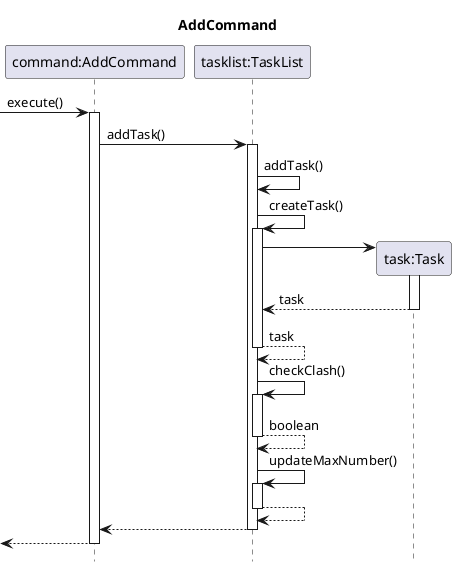 @startuml
hide footbox
title AddCommand

participant "command:AddCommand" as AddCommand
participant "tasklist:TaskList" as TaskList
participant "task:Task" as Task


->AddCommand: execute()
activate AddCommand
AddCommand->TaskList: addTask()
activate TaskList

TaskList->TaskList: addTask()

TaskList->TaskList: createTask()
activate TaskList
create Task
TaskList->Task:
activate Task
return task
TaskList-->TaskList: task
deactivate TaskList

TaskList->TaskList: checkClash()
activate TaskList
return boolean
TaskList->TaskList: updateMaxNumber()
activate TaskList
return
TaskList-->AddCommand:
deactivate TaskList
<--AddCommand--



@enduml